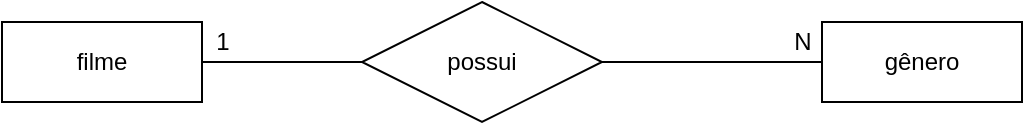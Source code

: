 <mxfile version="14.8.0" type="device" pages="2"><diagram id="P-YzvY5BVs8_z3AqB-VR" name="Page-1"><mxGraphModel dx="1422" dy="794" grid="1" gridSize="10" guides="1" tooltips="1" connect="1" arrows="1" fold="1" page="1" pageScale="1" pageWidth="827" pageHeight="1169" math="0" shadow="0"><root><mxCell id="0"/><mxCell id="1" parent="0"/><mxCell id="xphYGdvgomfr3Dj-sT-F-1" style="edgeStyle=orthogonalEdgeStyle;rounded=0;orthogonalLoop=1;jettySize=auto;html=1;exitX=1;exitY=0.5;exitDx=0;exitDy=0;endArrow=none;endFill=0;" edge="1" parent="1" source="xphYGdvgomfr3Dj-sT-F-2" target="xphYGdvgomfr3Dj-sT-F-5"><mxGeometry relative="1" as="geometry"/></mxCell><mxCell id="xphYGdvgomfr3Dj-sT-F-2" value="filme" style="whiteSpace=wrap;html=1;align=center;" vertex="1" parent="1"><mxGeometry x="130" y="340" width="100" height="40" as="geometry"/></mxCell><mxCell id="xphYGdvgomfr3Dj-sT-F-3" style="edgeStyle=orthogonalEdgeStyle;rounded=0;orthogonalLoop=1;jettySize=auto;html=1;exitX=0;exitY=0.5;exitDx=0;exitDy=0;endArrow=none;endFill=0;" edge="1" parent="1" source="xphYGdvgomfr3Dj-sT-F-4" target="xphYGdvgomfr3Dj-sT-F-5"><mxGeometry relative="1" as="geometry"/></mxCell><mxCell id="xphYGdvgomfr3Dj-sT-F-4" value="gênero" style="whiteSpace=wrap;html=1;align=center;" vertex="1" parent="1"><mxGeometry x="540" y="340" width="100" height="40" as="geometry"/></mxCell><mxCell id="xphYGdvgomfr3Dj-sT-F-5" value="possui" style="shape=rhombus;perimeter=rhombusPerimeter;whiteSpace=wrap;html=1;align=center;" vertex="1" parent="1"><mxGeometry x="310" y="330" width="120" height="60" as="geometry"/></mxCell><mxCell id="xphYGdvgomfr3Dj-sT-F-6" value="1" style="text;html=1;align=center;verticalAlign=middle;resizable=0;points=[];autosize=1;strokeColor=none;" vertex="1" parent="1"><mxGeometry x="230" y="340" width="20" height="20" as="geometry"/></mxCell><mxCell id="xphYGdvgomfr3Dj-sT-F-7" value="N" style="text;html=1;align=center;verticalAlign=middle;resizable=0;points=[];autosize=1;strokeColor=none;" vertex="1" parent="1"><mxGeometry x="520" y="340" width="20" height="20" as="geometry"/></mxCell></root></mxGraphModel></diagram><diagram id="3SzxbVufX811TuB17eGA" name="Page-2"><mxGraphModel dx="1422" dy="794" grid="1" gridSize="10" guides="1" tooltips="1" connect="1" arrows="1" fold="1" page="1" pageScale="1" pageWidth="827" pageHeight="1169" math="0" shadow="0"><root><mxCell id="wWu7h8mdwk23SygJ02aT-0"/><mxCell id="wWu7h8mdwk23SygJ02aT-1" parent="wWu7h8mdwk23SygJ02aT-0"/><mxCell id="wWu7h8mdwk23SygJ02aT-2" value="Generos" style="shape=table;startSize=30;container=1;collapsible=1;childLayout=tableLayout;fixedRows=1;rowLines=0;fontStyle=1;align=center;resizeLast=1;" vertex="1" parent="wWu7h8mdwk23SygJ02aT-1"><mxGeometry x="190" y="340" width="180" height="100" as="geometry"/></mxCell><mxCell id="wWu7h8mdwk23SygJ02aT-3" value="" style="shape=partialRectangle;collapsible=0;dropTarget=0;pointerEvents=0;fillColor=none;top=0;left=0;bottom=1;right=0;points=[[0,0.5],[1,0.5]];portConstraint=eastwest;" vertex="1" parent="wWu7h8mdwk23SygJ02aT-2"><mxGeometry y="30" width="180" height="30" as="geometry"/></mxCell><mxCell id="wWu7h8mdwk23SygJ02aT-4" value="PK" style="shape=partialRectangle;connectable=0;fillColor=none;top=0;left=0;bottom=0;right=0;fontStyle=1;overflow=hidden;" vertex="1" parent="wWu7h8mdwk23SygJ02aT-3"><mxGeometry width="30" height="30" as="geometry"/></mxCell><mxCell id="wWu7h8mdwk23SygJ02aT-5" value="idGenero" style="shape=partialRectangle;connectable=0;fillColor=none;top=0;left=0;bottom=0;right=0;align=left;spacingLeft=6;fontStyle=5;overflow=hidden;" vertex="1" parent="wWu7h8mdwk23SygJ02aT-3"><mxGeometry x="30" width="150" height="30" as="geometry"/></mxCell><mxCell id="wWu7h8mdwk23SygJ02aT-6" value="" style="shape=partialRectangle;collapsible=0;dropTarget=0;pointerEvents=0;fillColor=none;top=0;left=0;bottom=0;right=0;points=[[0,0.5],[1,0.5]];portConstraint=eastwest;" vertex="1" parent="wWu7h8mdwk23SygJ02aT-2"><mxGeometry y="60" width="180" height="30" as="geometry"/></mxCell><mxCell id="wWu7h8mdwk23SygJ02aT-7" value="" style="shape=partialRectangle;connectable=0;fillColor=none;top=0;left=0;bottom=0;right=0;editable=1;overflow=hidden;" vertex="1" parent="wWu7h8mdwk23SygJ02aT-6"><mxGeometry width="30" height="30" as="geometry"/></mxCell><mxCell id="wWu7h8mdwk23SygJ02aT-8" value="Nome" style="shape=partialRectangle;connectable=0;fillColor=none;top=0;left=0;bottom=0;right=0;align=left;spacingLeft=6;overflow=hidden;" vertex="1" parent="wWu7h8mdwk23SygJ02aT-6"><mxGeometry x="30" width="150" height="30" as="geometry"/></mxCell><mxCell id="wWu7h8mdwk23SygJ02aT-9" value="Filmes" style="shape=table;startSize=30;container=1;collapsible=1;childLayout=tableLayout;fixedRows=1;rowLines=0;fontStyle=1;align=center;resizeLast=1;" vertex="1" parent="wWu7h8mdwk23SygJ02aT-1"><mxGeometry x="520" y="350" width="180" height="130" as="geometry"/></mxCell><mxCell id="wWu7h8mdwk23SygJ02aT-10" value="" style="shape=partialRectangle;collapsible=0;dropTarget=0;pointerEvents=0;fillColor=none;top=0;left=0;bottom=1;right=0;points=[[0,0.5],[1,0.5]];portConstraint=eastwest;" vertex="1" parent="wWu7h8mdwk23SygJ02aT-9"><mxGeometry y="30" width="180" height="30" as="geometry"/></mxCell><mxCell id="wWu7h8mdwk23SygJ02aT-11" value="PK" style="shape=partialRectangle;connectable=0;fillColor=none;top=0;left=0;bottom=0;right=0;fontStyle=1;overflow=hidden;" vertex="1" parent="wWu7h8mdwk23SygJ02aT-10"><mxGeometry width="30" height="30" as="geometry"/></mxCell><mxCell id="wWu7h8mdwk23SygJ02aT-12" value="idFolme" style="shape=partialRectangle;connectable=0;fillColor=none;top=0;left=0;bottom=0;right=0;align=left;spacingLeft=6;fontStyle=5;overflow=hidden;" vertex="1" parent="wWu7h8mdwk23SygJ02aT-10"><mxGeometry x="30" width="150" height="30" as="geometry"/></mxCell><mxCell id="wWu7h8mdwk23SygJ02aT-13" value="" style="shape=partialRectangle;collapsible=0;dropTarget=0;pointerEvents=0;fillColor=none;top=0;left=0;bottom=1;right=0;points=[[0,0.5],[1,0.5]];portConstraint=eastwest;" vertex="1" parent="wWu7h8mdwk23SygJ02aT-9"><mxGeometry y="60" width="180" height="30" as="geometry"/></mxCell><mxCell id="wWu7h8mdwk23SygJ02aT-14" value="FK" style="shape=partialRectangle;connectable=0;fillColor=none;top=0;left=0;bottom=0;right=0;fontStyle=1;overflow=hidden;" vertex="1" parent="wWu7h8mdwk23SygJ02aT-13"><mxGeometry width="30" height="30" as="geometry"/></mxCell><mxCell id="wWu7h8mdwk23SygJ02aT-15" value="IdGenero" style="shape=partialRectangle;connectable=0;fillColor=none;top=0;left=0;bottom=0;right=0;align=left;spacingLeft=6;fontStyle=5;overflow=hidden;" vertex="1" parent="wWu7h8mdwk23SygJ02aT-13"><mxGeometry x="30" width="150" height="30" as="geometry"/></mxCell><mxCell id="wWu7h8mdwk23SygJ02aT-16" value="" style="shape=partialRectangle;collapsible=0;dropTarget=0;pointerEvents=0;fillColor=none;top=0;left=0;bottom=0;right=0;points=[[0,0.5],[1,0.5]];portConstraint=eastwest;" vertex="1" parent="wWu7h8mdwk23SygJ02aT-9"><mxGeometry y="90" width="180" height="30" as="geometry"/></mxCell><mxCell id="wWu7h8mdwk23SygJ02aT-17" value="" style="shape=partialRectangle;connectable=0;fillColor=none;top=0;left=0;bottom=0;right=0;editable=1;overflow=hidden;" vertex="1" parent="wWu7h8mdwk23SygJ02aT-16"><mxGeometry width="30" height="30" as="geometry"/></mxCell><mxCell id="wWu7h8mdwk23SygJ02aT-18" value="Titulo" style="shape=partialRectangle;connectable=0;fillColor=none;top=0;left=0;bottom=0;right=0;align=left;spacingLeft=6;overflow=hidden;" vertex="1" parent="wWu7h8mdwk23SygJ02aT-16"><mxGeometry x="30" width="150" height="30" as="geometry"/></mxCell><mxCell id="wWu7h8mdwk23SygJ02aT-19" value="" style="edgeStyle=entityRelationEdgeStyle;fontSize=12;html=1;endArrow=ERoneToMany;entryX=0;entryY=0.5;entryDx=0;entryDy=0;" edge="1" parent="wWu7h8mdwk23SygJ02aT-1" source="wWu7h8mdwk23SygJ02aT-3" target="wWu7h8mdwk23SygJ02aT-13"><mxGeometry width="100" height="100" relative="1" as="geometry"><mxPoint x="430" y="610" as="sourcePoint"/><mxPoint x="540" y="580" as="targetPoint"/></mxGeometry></mxCell></root></mxGraphModel></diagram></mxfile>